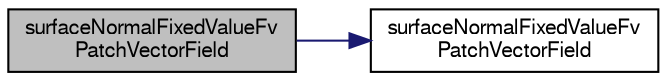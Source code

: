 digraph "surfaceNormalFixedValueFvPatchVectorField"
{
  bgcolor="transparent";
  edge [fontname="FreeSans",fontsize="10",labelfontname="FreeSans",labelfontsize="10"];
  node [fontname="FreeSans",fontsize="10",shape=record];
  rankdir="LR";
  Node4 [label="surfaceNormalFixedValueFv\lPatchVectorField",height=0.2,width=0.4,color="black", fillcolor="grey75", style="filled", fontcolor="black"];
  Node4 -> Node5 [color="midnightblue",fontsize="10",style="solid",fontname="FreeSans"];
  Node5 [label="surfaceNormalFixedValueFv\lPatchVectorField",height=0.2,width=0.4,color="black",URL="$a22266.html#aff946faf4d235ccdf48ebb4b22957f22",tooltip="Construct from patch and internal field. "];
}

